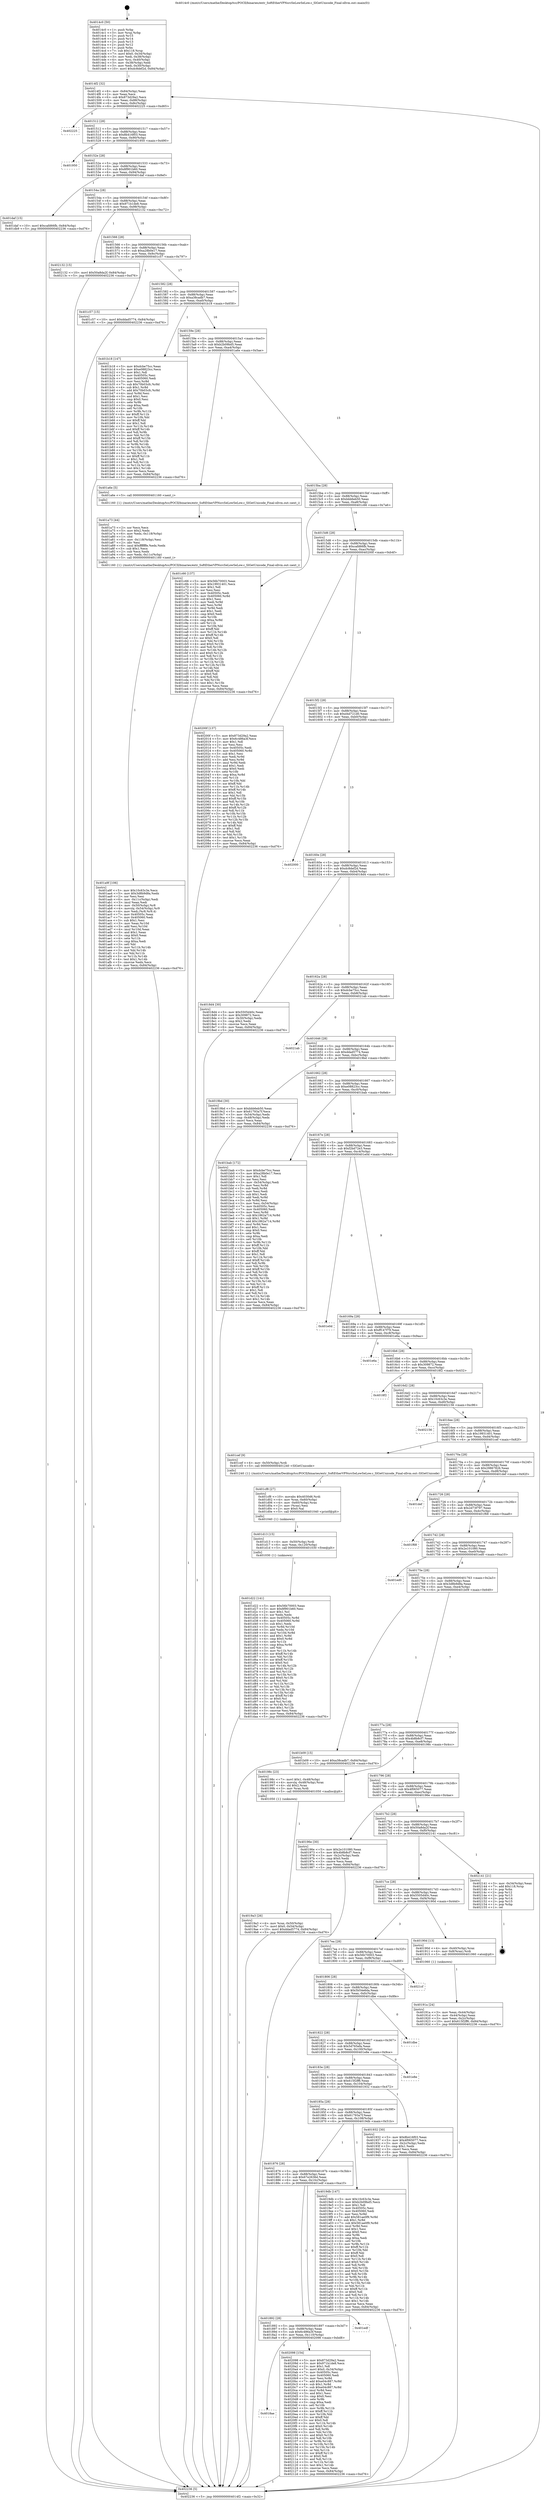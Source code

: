 digraph "0x4014c0" {
  label = "0x4014c0 (/mnt/c/Users/mathe/Desktop/tcc/POCII/binaries/extr_SoftEtherVPNsrcSeLowSeLow.c_SlGetUnicode_Final-ollvm.out::main(0))"
  labelloc = "t"
  node[shape=record]

  Entry [label="",width=0.3,height=0.3,shape=circle,fillcolor=black,style=filled]
  "0x4014f2" [label="{
     0x4014f2 [32]\l
     | [instrs]\l
     &nbsp;&nbsp;0x4014f2 \<+6\>: mov -0x84(%rbp),%eax\l
     &nbsp;&nbsp;0x4014f8 \<+2\>: mov %eax,%ecx\l
     &nbsp;&nbsp;0x4014fa \<+6\>: sub $0x873d29a2,%ecx\l
     &nbsp;&nbsp;0x401500 \<+6\>: mov %eax,-0x88(%rbp)\l
     &nbsp;&nbsp;0x401506 \<+6\>: mov %ecx,-0x8c(%rbp)\l
     &nbsp;&nbsp;0x40150c \<+6\>: je 0000000000402225 \<main+0xd65\>\l
  }"]
  "0x402225" [label="{
     0x402225\l
  }", style=dashed]
  "0x401512" [label="{
     0x401512 [28]\l
     | [instrs]\l
     &nbsp;&nbsp;0x401512 \<+5\>: jmp 0000000000401517 \<main+0x57\>\l
     &nbsp;&nbsp;0x401517 \<+6\>: mov -0x88(%rbp),%eax\l
     &nbsp;&nbsp;0x40151d \<+5\>: sub $0x8b416f03,%eax\l
     &nbsp;&nbsp;0x401522 \<+6\>: mov %eax,-0x90(%rbp)\l
     &nbsp;&nbsp;0x401528 \<+6\>: je 0000000000401950 \<main+0x490\>\l
  }"]
  Exit [label="",width=0.3,height=0.3,shape=circle,fillcolor=black,style=filled,peripheries=2]
  "0x401950" [label="{
     0x401950\l
  }", style=dashed]
  "0x40152e" [label="{
     0x40152e [28]\l
     | [instrs]\l
     &nbsp;&nbsp;0x40152e \<+5\>: jmp 0000000000401533 \<main+0x73\>\l
     &nbsp;&nbsp;0x401533 \<+6\>: mov -0x88(%rbp),%eax\l
     &nbsp;&nbsp;0x401539 \<+5\>: sub $0x8f901b60,%eax\l
     &nbsp;&nbsp;0x40153e \<+6\>: mov %eax,-0x94(%rbp)\l
     &nbsp;&nbsp;0x401544 \<+6\>: je 0000000000401daf \<main+0x8ef\>\l
  }"]
  "0x4018ae" [label="{
     0x4018ae\l
  }", style=dashed]
  "0x401daf" [label="{
     0x401daf [15]\l
     | [instrs]\l
     &nbsp;&nbsp;0x401daf \<+10\>: movl $0xcafd66fb,-0x84(%rbp)\l
     &nbsp;&nbsp;0x401db9 \<+5\>: jmp 0000000000402236 \<main+0xd76\>\l
  }"]
  "0x40154a" [label="{
     0x40154a [28]\l
     | [instrs]\l
     &nbsp;&nbsp;0x40154a \<+5\>: jmp 000000000040154f \<main+0x8f\>\l
     &nbsp;&nbsp;0x40154f \<+6\>: mov -0x88(%rbp),%eax\l
     &nbsp;&nbsp;0x401555 \<+5\>: sub $0x971b1de8,%eax\l
     &nbsp;&nbsp;0x40155a \<+6\>: mov %eax,-0x98(%rbp)\l
     &nbsp;&nbsp;0x401560 \<+6\>: je 0000000000402132 \<main+0xc72\>\l
  }"]
  "0x402098" [label="{
     0x402098 [154]\l
     | [instrs]\l
     &nbsp;&nbsp;0x402098 \<+5\>: mov $0x873d29a2,%eax\l
     &nbsp;&nbsp;0x40209d \<+5\>: mov $0x971b1de8,%ecx\l
     &nbsp;&nbsp;0x4020a2 \<+2\>: mov $0x1,%dl\l
     &nbsp;&nbsp;0x4020a4 \<+7\>: movl $0x0,-0x34(%rbp)\l
     &nbsp;&nbsp;0x4020ab \<+7\>: mov 0x40505c,%esi\l
     &nbsp;&nbsp;0x4020b2 \<+7\>: mov 0x405060,%edi\l
     &nbsp;&nbsp;0x4020b9 \<+3\>: mov %esi,%r8d\l
     &nbsp;&nbsp;0x4020bc \<+7\>: add $0xe04c887,%r8d\l
     &nbsp;&nbsp;0x4020c3 \<+4\>: sub $0x1,%r8d\l
     &nbsp;&nbsp;0x4020c7 \<+7\>: sub $0xe04c887,%r8d\l
     &nbsp;&nbsp;0x4020ce \<+4\>: imul %r8d,%esi\l
     &nbsp;&nbsp;0x4020d2 \<+3\>: and $0x1,%esi\l
     &nbsp;&nbsp;0x4020d5 \<+3\>: cmp $0x0,%esi\l
     &nbsp;&nbsp;0x4020d8 \<+4\>: sete %r9b\l
     &nbsp;&nbsp;0x4020dc \<+3\>: cmp $0xa,%edi\l
     &nbsp;&nbsp;0x4020df \<+4\>: setl %r10b\l
     &nbsp;&nbsp;0x4020e3 \<+3\>: mov %r9b,%r11b\l
     &nbsp;&nbsp;0x4020e6 \<+4\>: xor $0xff,%r11b\l
     &nbsp;&nbsp;0x4020ea \<+3\>: mov %r10b,%bl\l
     &nbsp;&nbsp;0x4020ed \<+3\>: xor $0xff,%bl\l
     &nbsp;&nbsp;0x4020f0 \<+3\>: xor $0x0,%dl\l
     &nbsp;&nbsp;0x4020f3 \<+3\>: mov %r11b,%r14b\l
     &nbsp;&nbsp;0x4020f6 \<+4\>: and $0x0,%r14b\l
     &nbsp;&nbsp;0x4020fa \<+3\>: and %dl,%r9b\l
     &nbsp;&nbsp;0x4020fd \<+3\>: mov %bl,%r15b\l
     &nbsp;&nbsp;0x402100 \<+4\>: and $0x0,%r15b\l
     &nbsp;&nbsp;0x402104 \<+3\>: and %dl,%r10b\l
     &nbsp;&nbsp;0x402107 \<+3\>: or %r9b,%r14b\l
     &nbsp;&nbsp;0x40210a \<+3\>: or %r10b,%r15b\l
     &nbsp;&nbsp;0x40210d \<+3\>: xor %r15b,%r14b\l
     &nbsp;&nbsp;0x402110 \<+3\>: or %bl,%r11b\l
     &nbsp;&nbsp;0x402113 \<+4\>: xor $0xff,%r11b\l
     &nbsp;&nbsp;0x402117 \<+3\>: or $0x0,%dl\l
     &nbsp;&nbsp;0x40211a \<+3\>: and %dl,%r11b\l
     &nbsp;&nbsp;0x40211d \<+3\>: or %r11b,%r14b\l
     &nbsp;&nbsp;0x402120 \<+4\>: test $0x1,%r14b\l
     &nbsp;&nbsp;0x402124 \<+3\>: cmovne %ecx,%eax\l
     &nbsp;&nbsp;0x402127 \<+6\>: mov %eax,-0x84(%rbp)\l
     &nbsp;&nbsp;0x40212d \<+5\>: jmp 0000000000402236 \<main+0xd76\>\l
  }"]
  "0x402132" [label="{
     0x402132 [15]\l
     | [instrs]\l
     &nbsp;&nbsp;0x402132 \<+10\>: movl $0x50a8da2f,-0x84(%rbp)\l
     &nbsp;&nbsp;0x40213c \<+5\>: jmp 0000000000402236 \<main+0xd76\>\l
  }"]
  "0x401566" [label="{
     0x401566 [28]\l
     | [instrs]\l
     &nbsp;&nbsp;0x401566 \<+5\>: jmp 000000000040156b \<main+0xab\>\l
     &nbsp;&nbsp;0x40156b \<+6\>: mov -0x88(%rbp),%eax\l
     &nbsp;&nbsp;0x401571 \<+5\>: sub $0xa28b0e17,%eax\l
     &nbsp;&nbsp;0x401576 \<+6\>: mov %eax,-0x9c(%rbp)\l
     &nbsp;&nbsp;0x40157c \<+6\>: je 0000000000401c57 \<main+0x797\>\l
  }"]
  "0x401892" [label="{
     0x401892 [28]\l
     | [instrs]\l
     &nbsp;&nbsp;0x401892 \<+5\>: jmp 0000000000401897 \<main+0x3d7\>\l
     &nbsp;&nbsp;0x401897 \<+6\>: mov -0x88(%rbp),%eax\l
     &nbsp;&nbsp;0x40189d \<+5\>: sub $0x6c486a3f,%eax\l
     &nbsp;&nbsp;0x4018a2 \<+6\>: mov %eax,-0x110(%rbp)\l
     &nbsp;&nbsp;0x4018a8 \<+6\>: je 0000000000402098 \<main+0xbd8\>\l
  }"]
  "0x401c57" [label="{
     0x401c57 [15]\l
     | [instrs]\l
     &nbsp;&nbsp;0x401c57 \<+10\>: movl $0xddad5774,-0x84(%rbp)\l
     &nbsp;&nbsp;0x401c61 \<+5\>: jmp 0000000000402236 \<main+0xd76\>\l
  }"]
  "0x401582" [label="{
     0x401582 [28]\l
     | [instrs]\l
     &nbsp;&nbsp;0x401582 \<+5\>: jmp 0000000000401587 \<main+0xc7\>\l
     &nbsp;&nbsp;0x401587 \<+6\>: mov -0x88(%rbp),%eax\l
     &nbsp;&nbsp;0x40158d \<+5\>: sub $0xa38cadb7,%eax\l
     &nbsp;&nbsp;0x401592 \<+6\>: mov %eax,-0xa0(%rbp)\l
     &nbsp;&nbsp;0x401598 \<+6\>: je 0000000000401b18 \<main+0x658\>\l
  }"]
  "0x401edf" [label="{
     0x401edf\l
  }", style=dashed]
  "0x401b18" [label="{
     0x401b18 [147]\l
     | [instrs]\l
     &nbsp;&nbsp;0x401b18 \<+5\>: mov $0xdcbe75cc,%eax\l
     &nbsp;&nbsp;0x401b1d \<+5\>: mov $0xe08823cc,%ecx\l
     &nbsp;&nbsp;0x401b22 \<+2\>: mov $0x1,%dl\l
     &nbsp;&nbsp;0x401b24 \<+7\>: mov 0x40505c,%esi\l
     &nbsp;&nbsp;0x401b2b \<+7\>: mov 0x405060,%edi\l
     &nbsp;&nbsp;0x401b32 \<+3\>: mov %esi,%r8d\l
     &nbsp;&nbsp;0x401b35 \<+7\>: sub $0x70b03cfc,%r8d\l
     &nbsp;&nbsp;0x401b3c \<+4\>: sub $0x1,%r8d\l
     &nbsp;&nbsp;0x401b40 \<+7\>: add $0x70b03cfc,%r8d\l
     &nbsp;&nbsp;0x401b47 \<+4\>: imul %r8d,%esi\l
     &nbsp;&nbsp;0x401b4b \<+3\>: and $0x1,%esi\l
     &nbsp;&nbsp;0x401b4e \<+3\>: cmp $0x0,%esi\l
     &nbsp;&nbsp;0x401b51 \<+4\>: sete %r9b\l
     &nbsp;&nbsp;0x401b55 \<+3\>: cmp $0xa,%edi\l
     &nbsp;&nbsp;0x401b58 \<+4\>: setl %r10b\l
     &nbsp;&nbsp;0x401b5c \<+3\>: mov %r9b,%r11b\l
     &nbsp;&nbsp;0x401b5f \<+4\>: xor $0xff,%r11b\l
     &nbsp;&nbsp;0x401b63 \<+3\>: mov %r10b,%bl\l
     &nbsp;&nbsp;0x401b66 \<+3\>: xor $0xff,%bl\l
     &nbsp;&nbsp;0x401b69 \<+3\>: xor $0x1,%dl\l
     &nbsp;&nbsp;0x401b6c \<+3\>: mov %r11b,%r14b\l
     &nbsp;&nbsp;0x401b6f \<+4\>: and $0xff,%r14b\l
     &nbsp;&nbsp;0x401b73 \<+3\>: and %dl,%r9b\l
     &nbsp;&nbsp;0x401b76 \<+3\>: mov %bl,%r15b\l
     &nbsp;&nbsp;0x401b79 \<+4\>: and $0xff,%r15b\l
     &nbsp;&nbsp;0x401b7d \<+3\>: and %dl,%r10b\l
     &nbsp;&nbsp;0x401b80 \<+3\>: or %r9b,%r14b\l
     &nbsp;&nbsp;0x401b83 \<+3\>: or %r10b,%r15b\l
     &nbsp;&nbsp;0x401b86 \<+3\>: xor %r15b,%r14b\l
     &nbsp;&nbsp;0x401b89 \<+3\>: or %bl,%r11b\l
     &nbsp;&nbsp;0x401b8c \<+4\>: xor $0xff,%r11b\l
     &nbsp;&nbsp;0x401b90 \<+3\>: or $0x1,%dl\l
     &nbsp;&nbsp;0x401b93 \<+3\>: and %dl,%r11b\l
     &nbsp;&nbsp;0x401b96 \<+3\>: or %r11b,%r14b\l
     &nbsp;&nbsp;0x401b99 \<+4\>: test $0x1,%r14b\l
     &nbsp;&nbsp;0x401b9d \<+3\>: cmovne %ecx,%eax\l
     &nbsp;&nbsp;0x401ba0 \<+6\>: mov %eax,-0x84(%rbp)\l
     &nbsp;&nbsp;0x401ba6 \<+5\>: jmp 0000000000402236 \<main+0xd76\>\l
  }"]
  "0x40159e" [label="{
     0x40159e [28]\l
     | [instrs]\l
     &nbsp;&nbsp;0x40159e \<+5\>: jmp 00000000004015a3 \<main+0xe3\>\l
     &nbsp;&nbsp;0x4015a3 \<+6\>: mov -0x88(%rbp),%eax\l
     &nbsp;&nbsp;0x4015a9 \<+5\>: sub $0xb2b09bd5,%eax\l
     &nbsp;&nbsp;0x4015ae \<+6\>: mov %eax,-0xa4(%rbp)\l
     &nbsp;&nbsp;0x4015b4 \<+6\>: je 0000000000401a6e \<main+0x5ae\>\l
  }"]
  "0x401d22" [label="{
     0x401d22 [141]\l
     | [instrs]\l
     &nbsp;&nbsp;0x401d22 \<+5\>: mov $0x56b70003,%eax\l
     &nbsp;&nbsp;0x401d27 \<+5\>: mov $0x8f901b60,%esi\l
     &nbsp;&nbsp;0x401d2c \<+2\>: mov $0x1,%cl\l
     &nbsp;&nbsp;0x401d2e \<+2\>: xor %edx,%edx\l
     &nbsp;&nbsp;0x401d30 \<+8\>: mov 0x40505c,%r8d\l
     &nbsp;&nbsp;0x401d38 \<+8\>: mov 0x405060,%r9d\l
     &nbsp;&nbsp;0x401d40 \<+3\>: sub $0x1,%edx\l
     &nbsp;&nbsp;0x401d43 \<+3\>: mov %r8d,%r10d\l
     &nbsp;&nbsp;0x401d46 \<+3\>: add %edx,%r10d\l
     &nbsp;&nbsp;0x401d49 \<+4\>: imul %r10d,%r8d\l
     &nbsp;&nbsp;0x401d4d \<+4\>: and $0x1,%r8d\l
     &nbsp;&nbsp;0x401d51 \<+4\>: cmp $0x0,%r8d\l
     &nbsp;&nbsp;0x401d55 \<+4\>: sete %r11b\l
     &nbsp;&nbsp;0x401d59 \<+4\>: cmp $0xa,%r9d\l
     &nbsp;&nbsp;0x401d5d \<+3\>: setl %bl\l
     &nbsp;&nbsp;0x401d60 \<+3\>: mov %r11b,%r14b\l
     &nbsp;&nbsp;0x401d63 \<+4\>: xor $0xff,%r14b\l
     &nbsp;&nbsp;0x401d67 \<+3\>: mov %bl,%r15b\l
     &nbsp;&nbsp;0x401d6a \<+4\>: xor $0xff,%r15b\l
     &nbsp;&nbsp;0x401d6e \<+3\>: xor $0x0,%cl\l
     &nbsp;&nbsp;0x401d71 \<+3\>: mov %r14b,%r12b\l
     &nbsp;&nbsp;0x401d74 \<+4\>: and $0x0,%r12b\l
     &nbsp;&nbsp;0x401d78 \<+3\>: and %cl,%r11b\l
     &nbsp;&nbsp;0x401d7b \<+3\>: mov %r15b,%r13b\l
     &nbsp;&nbsp;0x401d7e \<+4\>: and $0x0,%r13b\l
     &nbsp;&nbsp;0x401d82 \<+2\>: and %cl,%bl\l
     &nbsp;&nbsp;0x401d84 \<+3\>: or %r11b,%r12b\l
     &nbsp;&nbsp;0x401d87 \<+3\>: or %bl,%r13b\l
     &nbsp;&nbsp;0x401d8a \<+3\>: xor %r13b,%r12b\l
     &nbsp;&nbsp;0x401d8d \<+3\>: or %r15b,%r14b\l
     &nbsp;&nbsp;0x401d90 \<+4\>: xor $0xff,%r14b\l
     &nbsp;&nbsp;0x401d94 \<+3\>: or $0x0,%cl\l
     &nbsp;&nbsp;0x401d97 \<+3\>: and %cl,%r14b\l
     &nbsp;&nbsp;0x401d9a \<+3\>: or %r14b,%r12b\l
     &nbsp;&nbsp;0x401d9d \<+4\>: test $0x1,%r12b\l
     &nbsp;&nbsp;0x401da1 \<+3\>: cmovne %esi,%eax\l
     &nbsp;&nbsp;0x401da4 \<+6\>: mov %eax,-0x84(%rbp)\l
     &nbsp;&nbsp;0x401daa \<+5\>: jmp 0000000000402236 \<main+0xd76\>\l
  }"]
  "0x401a6e" [label="{
     0x401a6e [5]\l
     | [instrs]\l
     &nbsp;&nbsp;0x401a6e \<+5\>: call 0000000000401160 \<next_i\>\l
     | [calls]\l
     &nbsp;&nbsp;0x401160 \{1\} (/mnt/c/Users/mathe/Desktop/tcc/POCII/binaries/extr_SoftEtherVPNsrcSeLowSeLow.c_SlGetUnicode_Final-ollvm.out::next_i)\l
  }"]
  "0x4015ba" [label="{
     0x4015ba [28]\l
     | [instrs]\l
     &nbsp;&nbsp;0x4015ba \<+5\>: jmp 00000000004015bf \<main+0xff\>\l
     &nbsp;&nbsp;0x4015bf \<+6\>: mov -0x88(%rbp),%eax\l
     &nbsp;&nbsp;0x4015c5 \<+5\>: sub $0xbbb6eb50,%eax\l
     &nbsp;&nbsp;0x4015ca \<+6\>: mov %eax,-0xa8(%rbp)\l
     &nbsp;&nbsp;0x4015d0 \<+6\>: je 0000000000401c66 \<main+0x7a6\>\l
  }"]
  "0x401d13" [label="{
     0x401d13 [15]\l
     | [instrs]\l
     &nbsp;&nbsp;0x401d13 \<+4\>: mov -0x50(%rbp),%rdi\l
     &nbsp;&nbsp;0x401d17 \<+6\>: mov %eax,-0x120(%rbp)\l
     &nbsp;&nbsp;0x401d1d \<+5\>: call 0000000000401030 \<free@plt\>\l
     | [calls]\l
     &nbsp;&nbsp;0x401030 \{1\} (unknown)\l
  }"]
  "0x401c66" [label="{
     0x401c66 [137]\l
     | [instrs]\l
     &nbsp;&nbsp;0x401c66 \<+5\>: mov $0x56b70003,%eax\l
     &nbsp;&nbsp;0x401c6b \<+5\>: mov $0x19931401,%ecx\l
     &nbsp;&nbsp;0x401c70 \<+2\>: mov $0x1,%dl\l
     &nbsp;&nbsp;0x401c72 \<+2\>: xor %esi,%esi\l
     &nbsp;&nbsp;0x401c74 \<+7\>: mov 0x40505c,%edi\l
     &nbsp;&nbsp;0x401c7b \<+8\>: mov 0x405060,%r8d\l
     &nbsp;&nbsp;0x401c83 \<+3\>: sub $0x1,%esi\l
     &nbsp;&nbsp;0x401c86 \<+3\>: mov %edi,%r9d\l
     &nbsp;&nbsp;0x401c89 \<+3\>: add %esi,%r9d\l
     &nbsp;&nbsp;0x401c8c \<+4\>: imul %r9d,%edi\l
     &nbsp;&nbsp;0x401c90 \<+3\>: and $0x1,%edi\l
     &nbsp;&nbsp;0x401c93 \<+3\>: cmp $0x0,%edi\l
     &nbsp;&nbsp;0x401c96 \<+4\>: sete %r10b\l
     &nbsp;&nbsp;0x401c9a \<+4\>: cmp $0xa,%r8d\l
     &nbsp;&nbsp;0x401c9e \<+4\>: setl %r11b\l
     &nbsp;&nbsp;0x401ca2 \<+3\>: mov %r10b,%bl\l
     &nbsp;&nbsp;0x401ca5 \<+3\>: xor $0xff,%bl\l
     &nbsp;&nbsp;0x401ca8 \<+3\>: mov %r11b,%r14b\l
     &nbsp;&nbsp;0x401cab \<+4\>: xor $0xff,%r14b\l
     &nbsp;&nbsp;0x401caf \<+3\>: xor $0x0,%dl\l
     &nbsp;&nbsp;0x401cb2 \<+3\>: mov %bl,%r15b\l
     &nbsp;&nbsp;0x401cb5 \<+4\>: and $0x0,%r15b\l
     &nbsp;&nbsp;0x401cb9 \<+3\>: and %dl,%r10b\l
     &nbsp;&nbsp;0x401cbc \<+3\>: mov %r14b,%r12b\l
     &nbsp;&nbsp;0x401cbf \<+4\>: and $0x0,%r12b\l
     &nbsp;&nbsp;0x401cc3 \<+3\>: and %dl,%r11b\l
     &nbsp;&nbsp;0x401cc6 \<+3\>: or %r10b,%r15b\l
     &nbsp;&nbsp;0x401cc9 \<+3\>: or %r11b,%r12b\l
     &nbsp;&nbsp;0x401ccc \<+3\>: xor %r12b,%r15b\l
     &nbsp;&nbsp;0x401ccf \<+3\>: or %r14b,%bl\l
     &nbsp;&nbsp;0x401cd2 \<+3\>: xor $0xff,%bl\l
     &nbsp;&nbsp;0x401cd5 \<+3\>: or $0x0,%dl\l
     &nbsp;&nbsp;0x401cd8 \<+2\>: and %dl,%bl\l
     &nbsp;&nbsp;0x401cda \<+3\>: or %bl,%r15b\l
     &nbsp;&nbsp;0x401cdd \<+4\>: test $0x1,%r15b\l
     &nbsp;&nbsp;0x401ce1 \<+3\>: cmovne %ecx,%eax\l
     &nbsp;&nbsp;0x401ce4 \<+6\>: mov %eax,-0x84(%rbp)\l
     &nbsp;&nbsp;0x401cea \<+5\>: jmp 0000000000402236 \<main+0xd76\>\l
  }"]
  "0x4015d6" [label="{
     0x4015d6 [28]\l
     | [instrs]\l
     &nbsp;&nbsp;0x4015d6 \<+5\>: jmp 00000000004015db \<main+0x11b\>\l
     &nbsp;&nbsp;0x4015db \<+6\>: mov -0x88(%rbp),%eax\l
     &nbsp;&nbsp;0x4015e1 \<+5\>: sub $0xcafd66fb,%eax\l
     &nbsp;&nbsp;0x4015e6 \<+6\>: mov %eax,-0xac(%rbp)\l
     &nbsp;&nbsp;0x4015ec \<+6\>: je 000000000040200f \<main+0xb4f\>\l
  }"]
  "0x401cf8" [label="{
     0x401cf8 [27]\l
     | [instrs]\l
     &nbsp;&nbsp;0x401cf8 \<+10\>: movabs $0x4030d6,%rdi\l
     &nbsp;&nbsp;0x401d02 \<+4\>: mov %rax,-0x60(%rbp)\l
     &nbsp;&nbsp;0x401d06 \<+4\>: mov -0x60(%rbp),%rax\l
     &nbsp;&nbsp;0x401d0a \<+2\>: mov (%rax),%esi\l
     &nbsp;&nbsp;0x401d0c \<+2\>: mov $0x0,%al\l
     &nbsp;&nbsp;0x401d0e \<+5\>: call 0000000000401040 \<printf@plt\>\l
     | [calls]\l
     &nbsp;&nbsp;0x401040 \{1\} (unknown)\l
  }"]
  "0x40200f" [label="{
     0x40200f [137]\l
     | [instrs]\l
     &nbsp;&nbsp;0x40200f \<+5\>: mov $0x873d29a2,%eax\l
     &nbsp;&nbsp;0x402014 \<+5\>: mov $0x6c486a3f,%ecx\l
     &nbsp;&nbsp;0x402019 \<+2\>: mov $0x1,%dl\l
     &nbsp;&nbsp;0x40201b \<+2\>: xor %esi,%esi\l
     &nbsp;&nbsp;0x40201d \<+7\>: mov 0x40505c,%edi\l
     &nbsp;&nbsp;0x402024 \<+8\>: mov 0x405060,%r8d\l
     &nbsp;&nbsp;0x40202c \<+3\>: sub $0x1,%esi\l
     &nbsp;&nbsp;0x40202f \<+3\>: mov %edi,%r9d\l
     &nbsp;&nbsp;0x402032 \<+3\>: add %esi,%r9d\l
     &nbsp;&nbsp;0x402035 \<+4\>: imul %r9d,%edi\l
     &nbsp;&nbsp;0x402039 \<+3\>: and $0x1,%edi\l
     &nbsp;&nbsp;0x40203c \<+3\>: cmp $0x0,%edi\l
     &nbsp;&nbsp;0x40203f \<+4\>: sete %r10b\l
     &nbsp;&nbsp;0x402043 \<+4\>: cmp $0xa,%r8d\l
     &nbsp;&nbsp;0x402047 \<+4\>: setl %r11b\l
     &nbsp;&nbsp;0x40204b \<+3\>: mov %r10b,%bl\l
     &nbsp;&nbsp;0x40204e \<+3\>: xor $0xff,%bl\l
     &nbsp;&nbsp;0x402051 \<+3\>: mov %r11b,%r14b\l
     &nbsp;&nbsp;0x402054 \<+4\>: xor $0xff,%r14b\l
     &nbsp;&nbsp;0x402058 \<+3\>: xor $0x1,%dl\l
     &nbsp;&nbsp;0x40205b \<+3\>: mov %bl,%r15b\l
     &nbsp;&nbsp;0x40205e \<+4\>: and $0xff,%r15b\l
     &nbsp;&nbsp;0x402062 \<+3\>: and %dl,%r10b\l
     &nbsp;&nbsp;0x402065 \<+3\>: mov %r14b,%r12b\l
     &nbsp;&nbsp;0x402068 \<+4\>: and $0xff,%r12b\l
     &nbsp;&nbsp;0x40206c \<+3\>: and %dl,%r11b\l
     &nbsp;&nbsp;0x40206f \<+3\>: or %r10b,%r15b\l
     &nbsp;&nbsp;0x402072 \<+3\>: or %r11b,%r12b\l
     &nbsp;&nbsp;0x402075 \<+3\>: xor %r12b,%r15b\l
     &nbsp;&nbsp;0x402078 \<+3\>: or %r14b,%bl\l
     &nbsp;&nbsp;0x40207b \<+3\>: xor $0xff,%bl\l
     &nbsp;&nbsp;0x40207e \<+3\>: or $0x1,%dl\l
     &nbsp;&nbsp;0x402081 \<+2\>: and %dl,%bl\l
     &nbsp;&nbsp;0x402083 \<+3\>: or %bl,%r15b\l
     &nbsp;&nbsp;0x402086 \<+4\>: test $0x1,%r15b\l
     &nbsp;&nbsp;0x40208a \<+3\>: cmovne %ecx,%eax\l
     &nbsp;&nbsp;0x40208d \<+6\>: mov %eax,-0x84(%rbp)\l
     &nbsp;&nbsp;0x402093 \<+5\>: jmp 0000000000402236 \<main+0xd76\>\l
  }"]
  "0x4015f2" [label="{
     0x4015f2 [28]\l
     | [instrs]\l
     &nbsp;&nbsp;0x4015f2 \<+5\>: jmp 00000000004015f7 \<main+0x137\>\l
     &nbsp;&nbsp;0x4015f7 \<+6\>: mov -0x88(%rbp),%eax\l
     &nbsp;&nbsp;0x4015fd \<+5\>: sub $0xd4d721d0,%eax\l
     &nbsp;&nbsp;0x401602 \<+6\>: mov %eax,-0xb0(%rbp)\l
     &nbsp;&nbsp;0x401608 \<+6\>: je 0000000000402000 \<main+0xb40\>\l
  }"]
  "0x401a9f" [label="{
     0x401a9f [106]\l
     | [instrs]\l
     &nbsp;&nbsp;0x401a9f \<+5\>: mov $0x10c63c3e,%ecx\l
     &nbsp;&nbsp;0x401aa4 \<+5\>: mov $0x3d8b9d8a,%edx\l
     &nbsp;&nbsp;0x401aa9 \<+2\>: xor %esi,%esi\l
     &nbsp;&nbsp;0x401aab \<+6\>: mov -0x11c(%rbp),%edi\l
     &nbsp;&nbsp;0x401ab1 \<+3\>: imul %eax,%edi\l
     &nbsp;&nbsp;0x401ab4 \<+4\>: mov -0x50(%rbp),%r8\l
     &nbsp;&nbsp;0x401ab8 \<+4\>: movslq -0x54(%rbp),%r9\l
     &nbsp;&nbsp;0x401abc \<+4\>: mov %edi,(%r8,%r9,4)\l
     &nbsp;&nbsp;0x401ac0 \<+7\>: mov 0x40505c,%eax\l
     &nbsp;&nbsp;0x401ac7 \<+7\>: mov 0x405060,%edi\l
     &nbsp;&nbsp;0x401ace \<+3\>: sub $0x1,%esi\l
     &nbsp;&nbsp;0x401ad1 \<+3\>: mov %eax,%r10d\l
     &nbsp;&nbsp;0x401ad4 \<+3\>: add %esi,%r10d\l
     &nbsp;&nbsp;0x401ad7 \<+4\>: imul %r10d,%eax\l
     &nbsp;&nbsp;0x401adb \<+3\>: and $0x1,%eax\l
     &nbsp;&nbsp;0x401ade \<+3\>: cmp $0x0,%eax\l
     &nbsp;&nbsp;0x401ae1 \<+4\>: sete %r11b\l
     &nbsp;&nbsp;0x401ae5 \<+3\>: cmp $0xa,%edi\l
     &nbsp;&nbsp;0x401ae8 \<+3\>: setl %bl\l
     &nbsp;&nbsp;0x401aeb \<+3\>: mov %r11b,%r14b\l
     &nbsp;&nbsp;0x401aee \<+3\>: and %bl,%r14b\l
     &nbsp;&nbsp;0x401af1 \<+3\>: xor %bl,%r11b\l
     &nbsp;&nbsp;0x401af4 \<+3\>: or %r11b,%r14b\l
     &nbsp;&nbsp;0x401af7 \<+4\>: test $0x1,%r14b\l
     &nbsp;&nbsp;0x401afb \<+3\>: cmovne %edx,%ecx\l
     &nbsp;&nbsp;0x401afe \<+6\>: mov %ecx,-0x84(%rbp)\l
     &nbsp;&nbsp;0x401b04 \<+5\>: jmp 0000000000402236 \<main+0xd76\>\l
  }"]
  "0x402000" [label="{
     0x402000\l
  }", style=dashed]
  "0x40160e" [label="{
     0x40160e [28]\l
     | [instrs]\l
     &nbsp;&nbsp;0x40160e \<+5\>: jmp 0000000000401613 \<main+0x153\>\l
     &nbsp;&nbsp;0x401613 \<+6\>: mov -0x88(%rbp),%eax\l
     &nbsp;&nbsp;0x401619 \<+5\>: sub $0xdc8def2d,%eax\l
     &nbsp;&nbsp;0x40161e \<+6\>: mov %eax,-0xb4(%rbp)\l
     &nbsp;&nbsp;0x401624 \<+6\>: je 00000000004018d4 \<main+0x414\>\l
  }"]
  "0x401a73" [label="{
     0x401a73 [44]\l
     | [instrs]\l
     &nbsp;&nbsp;0x401a73 \<+2\>: xor %ecx,%ecx\l
     &nbsp;&nbsp;0x401a75 \<+5\>: mov $0x2,%edx\l
     &nbsp;&nbsp;0x401a7a \<+6\>: mov %edx,-0x118(%rbp)\l
     &nbsp;&nbsp;0x401a80 \<+1\>: cltd\l
     &nbsp;&nbsp;0x401a81 \<+6\>: mov -0x118(%rbp),%esi\l
     &nbsp;&nbsp;0x401a87 \<+2\>: idiv %esi\l
     &nbsp;&nbsp;0x401a89 \<+6\>: imul $0xfffffffe,%edx,%edx\l
     &nbsp;&nbsp;0x401a8f \<+3\>: sub $0x1,%ecx\l
     &nbsp;&nbsp;0x401a92 \<+2\>: sub %ecx,%edx\l
     &nbsp;&nbsp;0x401a94 \<+6\>: mov %edx,-0x11c(%rbp)\l
     &nbsp;&nbsp;0x401a9a \<+5\>: call 0000000000401160 \<next_i\>\l
     | [calls]\l
     &nbsp;&nbsp;0x401160 \{1\} (/mnt/c/Users/mathe/Desktop/tcc/POCII/binaries/extr_SoftEtherVPNsrcSeLowSeLow.c_SlGetUnicode_Final-ollvm.out::next_i)\l
  }"]
  "0x4018d4" [label="{
     0x4018d4 [30]\l
     | [instrs]\l
     &nbsp;&nbsp;0x4018d4 \<+5\>: mov $0x5505d40c,%eax\l
     &nbsp;&nbsp;0x4018d9 \<+5\>: mov $0x309872,%ecx\l
     &nbsp;&nbsp;0x4018de \<+3\>: mov -0x30(%rbp),%edx\l
     &nbsp;&nbsp;0x4018e1 \<+3\>: cmp $0x2,%edx\l
     &nbsp;&nbsp;0x4018e4 \<+3\>: cmovne %ecx,%eax\l
     &nbsp;&nbsp;0x4018e7 \<+6\>: mov %eax,-0x84(%rbp)\l
     &nbsp;&nbsp;0x4018ed \<+5\>: jmp 0000000000402236 \<main+0xd76\>\l
  }"]
  "0x40162a" [label="{
     0x40162a [28]\l
     | [instrs]\l
     &nbsp;&nbsp;0x40162a \<+5\>: jmp 000000000040162f \<main+0x16f\>\l
     &nbsp;&nbsp;0x40162f \<+6\>: mov -0x88(%rbp),%eax\l
     &nbsp;&nbsp;0x401635 \<+5\>: sub $0xdcbe75cc,%eax\l
     &nbsp;&nbsp;0x40163a \<+6\>: mov %eax,-0xb8(%rbp)\l
     &nbsp;&nbsp;0x401640 \<+6\>: je 00000000004021ab \<main+0xceb\>\l
  }"]
  "0x402236" [label="{
     0x402236 [5]\l
     | [instrs]\l
     &nbsp;&nbsp;0x402236 \<+5\>: jmp 00000000004014f2 \<main+0x32\>\l
  }"]
  "0x4014c0" [label="{
     0x4014c0 [50]\l
     | [instrs]\l
     &nbsp;&nbsp;0x4014c0 \<+1\>: push %rbp\l
     &nbsp;&nbsp;0x4014c1 \<+3\>: mov %rsp,%rbp\l
     &nbsp;&nbsp;0x4014c4 \<+2\>: push %r15\l
     &nbsp;&nbsp;0x4014c6 \<+2\>: push %r14\l
     &nbsp;&nbsp;0x4014c8 \<+2\>: push %r13\l
     &nbsp;&nbsp;0x4014ca \<+2\>: push %r12\l
     &nbsp;&nbsp;0x4014cc \<+1\>: push %rbx\l
     &nbsp;&nbsp;0x4014cd \<+7\>: sub $0x118,%rsp\l
     &nbsp;&nbsp;0x4014d4 \<+7\>: movl $0x0,-0x34(%rbp)\l
     &nbsp;&nbsp;0x4014db \<+3\>: mov %edi,-0x38(%rbp)\l
     &nbsp;&nbsp;0x4014de \<+4\>: mov %rsi,-0x40(%rbp)\l
     &nbsp;&nbsp;0x4014e2 \<+3\>: mov -0x38(%rbp),%edi\l
     &nbsp;&nbsp;0x4014e5 \<+3\>: mov %edi,-0x30(%rbp)\l
     &nbsp;&nbsp;0x4014e8 \<+10\>: movl $0xdc8def2d,-0x84(%rbp)\l
  }"]
  "0x401876" [label="{
     0x401876 [28]\l
     | [instrs]\l
     &nbsp;&nbsp;0x401876 \<+5\>: jmp 000000000040187b \<main+0x3bb\>\l
     &nbsp;&nbsp;0x40187b \<+6\>: mov -0x88(%rbp),%eax\l
     &nbsp;&nbsp;0x401881 \<+5\>: sub $0x67e2636d,%eax\l
     &nbsp;&nbsp;0x401886 \<+6\>: mov %eax,-0x10c(%rbp)\l
     &nbsp;&nbsp;0x40188c \<+6\>: je 0000000000401edf \<main+0xa1f\>\l
  }"]
  "0x4021ab" [label="{
     0x4021ab\l
  }", style=dashed]
  "0x401646" [label="{
     0x401646 [28]\l
     | [instrs]\l
     &nbsp;&nbsp;0x401646 \<+5\>: jmp 000000000040164b \<main+0x18b\>\l
     &nbsp;&nbsp;0x40164b \<+6\>: mov -0x88(%rbp),%eax\l
     &nbsp;&nbsp;0x401651 \<+5\>: sub $0xddad5774,%eax\l
     &nbsp;&nbsp;0x401656 \<+6\>: mov %eax,-0xbc(%rbp)\l
     &nbsp;&nbsp;0x40165c \<+6\>: je 00000000004019bd \<main+0x4fd\>\l
  }"]
  "0x4019db" [label="{
     0x4019db [147]\l
     | [instrs]\l
     &nbsp;&nbsp;0x4019db \<+5\>: mov $0x10c63c3e,%eax\l
     &nbsp;&nbsp;0x4019e0 \<+5\>: mov $0xb2b09bd5,%ecx\l
     &nbsp;&nbsp;0x4019e5 \<+2\>: mov $0x1,%dl\l
     &nbsp;&nbsp;0x4019e7 \<+7\>: mov 0x40505c,%esi\l
     &nbsp;&nbsp;0x4019ee \<+7\>: mov 0x405060,%edi\l
     &nbsp;&nbsp;0x4019f5 \<+3\>: mov %esi,%r8d\l
     &nbsp;&nbsp;0x4019f8 \<+7\>: add $0x581ae0f9,%r8d\l
     &nbsp;&nbsp;0x4019ff \<+4\>: sub $0x1,%r8d\l
     &nbsp;&nbsp;0x401a03 \<+7\>: sub $0x581ae0f9,%r8d\l
     &nbsp;&nbsp;0x401a0a \<+4\>: imul %r8d,%esi\l
     &nbsp;&nbsp;0x401a0e \<+3\>: and $0x1,%esi\l
     &nbsp;&nbsp;0x401a11 \<+3\>: cmp $0x0,%esi\l
     &nbsp;&nbsp;0x401a14 \<+4\>: sete %r9b\l
     &nbsp;&nbsp;0x401a18 \<+3\>: cmp $0xa,%edi\l
     &nbsp;&nbsp;0x401a1b \<+4\>: setl %r10b\l
     &nbsp;&nbsp;0x401a1f \<+3\>: mov %r9b,%r11b\l
     &nbsp;&nbsp;0x401a22 \<+4\>: xor $0xff,%r11b\l
     &nbsp;&nbsp;0x401a26 \<+3\>: mov %r10b,%bl\l
     &nbsp;&nbsp;0x401a29 \<+3\>: xor $0xff,%bl\l
     &nbsp;&nbsp;0x401a2c \<+3\>: xor $0x0,%dl\l
     &nbsp;&nbsp;0x401a2f \<+3\>: mov %r11b,%r14b\l
     &nbsp;&nbsp;0x401a32 \<+4\>: and $0x0,%r14b\l
     &nbsp;&nbsp;0x401a36 \<+3\>: and %dl,%r9b\l
     &nbsp;&nbsp;0x401a39 \<+3\>: mov %bl,%r15b\l
     &nbsp;&nbsp;0x401a3c \<+4\>: and $0x0,%r15b\l
     &nbsp;&nbsp;0x401a40 \<+3\>: and %dl,%r10b\l
     &nbsp;&nbsp;0x401a43 \<+3\>: or %r9b,%r14b\l
     &nbsp;&nbsp;0x401a46 \<+3\>: or %r10b,%r15b\l
     &nbsp;&nbsp;0x401a49 \<+3\>: xor %r15b,%r14b\l
     &nbsp;&nbsp;0x401a4c \<+3\>: or %bl,%r11b\l
     &nbsp;&nbsp;0x401a4f \<+4\>: xor $0xff,%r11b\l
     &nbsp;&nbsp;0x401a53 \<+3\>: or $0x0,%dl\l
     &nbsp;&nbsp;0x401a56 \<+3\>: and %dl,%r11b\l
     &nbsp;&nbsp;0x401a59 \<+3\>: or %r11b,%r14b\l
     &nbsp;&nbsp;0x401a5c \<+4\>: test $0x1,%r14b\l
     &nbsp;&nbsp;0x401a60 \<+3\>: cmovne %ecx,%eax\l
     &nbsp;&nbsp;0x401a63 \<+6\>: mov %eax,-0x84(%rbp)\l
     &nbsp;&nbsp;0x401a69 \<+5\>: jmp 0000000000402236 \<main+0xd76\>\l
  }"]
  "0x4019bd" [label="{
     0x4019bd [30]\l
     | [instrs]\l
     &nbsp;&nbsp;0x4019bd \<+5\>: mov $0xbbb6eb50,%eax\l
     &nbsp;&nbsp;0x4019c2 \<+5\>: mov $0x61793a7f,%ecx\l
     &nbsp;&nbsp;0x4019c7 \<+3\>: mov -0x54(%rbp),%edx\l
     &nbsp;&nbsp;0x4019ca \<+3\>: cmp -0x48(%rbp),%edx\l
     &nbsp;&nbsp;0x4019cd \<+3\>: cmovl %ecx,%eax\l
     &nbsp;&nbsp;0x4019d0 \<+6\>: mov %eax,-0x84(%rbp)\l
     &nbsp;&nbsp;0x4019d6 \<+5\>: jmp 0000000000402236 \<main+0xd76\>\l
  }"]
  "0x401662" [label="{
     0x401662 [28]\l
     | [instrs]\l
     &nbsp;&nbsp;0x401662 \<+5\>: jmp 0000000000401667 \<main+0x1a7\>\l
     &nbsp;&nbsp;0x401667 \<+6\>: mov -0x88(%rbp),%eax\l
     &nbsp;&nbsp;0x40166d \<+5\>: sub $0xe08823cc,%eax\l
     &nbsp;&nbsp;0x401672 \<+6\>: mov %eax,-0xc0(%rbp)\l
     &nbsp;&nbsp;0x401678 \<+6\>: je 0000000000401bab \<main+0x6eb\>\l
  }"]
  "0x4019a3" [label="{
     0x4019a3 [26]\l
     | [instrs]\l
     &nbsp;&nbsp;0x4019a3 \<+4\>: mov %rax,-0x50(%rbp)\l
     &nbsp;&nbsp;0x4019a7 \<+7\>: movl $0x0,-0x54(%rbp)\l
     &nbsp;&nbsp;0x4019ae \<+10\>: movl $0xddad5774,-0x84(%rbp)\l
     &nbsp;&nbsp;0x4019b8 \<+5\>: jmp 0000000000402236 \<main+0xd76\>\l
  }"]
  "0x401bab" [label="{
     0x401bab [172]\l
     | [instrs]\l
     &nbsp;&nbsp;0x401bab \<+5\>: mov $0xdcbe75cc,%eax\l
     &nbsp;&nbsp;0x401bb0 \<+5\>: mov $0xa28b0e17,%ecx\l
     &nbsp;&nbsp;0x401bb5 \<+2\>: mov $0x1,%dl\l
     &nbsp;&nbsp;0x401bb7 \<+2\>: xor %esi,%esi\l
     &nbsp;&nbsp;0x401bb9 \<+3\>: mov -0x54(%rbp),%edi\l
     &nbsp;&nbsp;0x401bbc \<+3\>: mov %esi,%r8d\l
     &nbsp;&nbsp;0x401bbf \<+3\>: sub %edi,%r8d\l
     &nbsp;&nbsp;0x401bc2 \<+2\>: mov %esi,%edi\l
     &nbsp;&nbsp;0x401bc4 \<+3\>: sub $0x1,%edi\l
     &nbsp;&nbsp;0x401bc7 \<+3\>: add %edi,%r8d\l
     &nbsp;&nbsp;0x401bca \<+3\>: sub %r8d,%esi\l
     &nbsp;&nbsp;0x401bcd \<+3\>: mov %esi,-0x54(%rbp)\l
     &nbsp;&nbsp;0x401bd0 \<+7\>: mov 0x40505c,%esi\l
     &nbsp;&nbsp;0x401bd7 \<+7\>: mov 0x405060,%edi\l
     &nbsp;&nbsp;0x401bde \<+3\>: mov %esi,%r8d\l
     &nbsp;&nbsp;0x401be1 \<+7\>: sub $0x1862a714,%r8d\l
     &nbsp;&nbsp;0x401be8 \<+4\>: sub $0x1,%r8d\l
     &nbsp;&nbsp;0x401bec \<+7\>: add $0x1862a714,%r8d\l
     &nbsp;&nbsp;0x401bf3 \<+4\>: imul %r8d,%esi\l
     &nbsp;&nbsp;0x401bf7 \<+3\>: and $0x1,%esi\l
     &nbsp;&nbsp;0x401bfa \<+3\>: cmp $0x0,%esi\l
     &nbsp;&nbsp;0x401bfd \<+4\>: sete %r9b\l
     &nbsp;&nbsp;0x401c01 \<+3\>: cmp $0xa,%edi\l
     &nbsp;&nbsp;0x401c04 \<+4\>: setl %r10b\l
     &nbsp;&nbsp;0x401c08 \<+3\>: mov %r9b,%r11b\l
     &nbsp;&nbsp;0x401c0b \<+4\>: xor $0xff,%r11b\l
     &nbsp;&nbsp;0x401c0f \<+3\>: mov %r10b,%bl\l
     &nbsp;&nbsp;0x401c12 \<+3\>: xor $0xff,%bl\l
     &nbsp;&nbsp;0x401c15 \<+3\>: xor $0x1,%dl\l
     &nbsp;&nbsp;0x401c18 \<+3\>: mov %r11b,%r14b\l
     &nbsp;&nbsp;0x401c1b \<+4\>: and $0xff,%r14b\l
     &nbsp;&nbsp;0x401c1f \<+3\>: and %dl,%r9b\l
     &nbsp;&nbsp;0x401c22 \<+3\>: mov %bl,%r15b\l
     &nbsp;&nbsp;0x401c25 \<+4\>: and $0xff,%r15b\l
     &nbsp;&nbsp;0x401c29 \<+3\>: and %dl,%r10b\l
     &nbsp;&nbsp;0x401c2c \<+3\>: or %r9b,%r14b\l
     &nbsp;&nbsp;0x401c2f \<+3\>: or %r10b,%r15b\l
     &nbsp;&nbsp;0x401c32 \<+3\>: xor %r15b,%r14b\l
     &nbsp;&nbsp;0x401c35 \<+3\>: or %bl,%r11b\l
     &nbsp;&nbsp;0x401c38 \<+4\>: xor $0xff,%r11b\l
     &nbsp;&nbsp;0x401c3c \<+3\>: or $0x1,%dl\l
     &nbsp;&nbsp;0x401c3f \<+3\>: and %dl,%r11b\l
     &nbsp;&nbsp;0x401c42 \<+3\>: or %r11b,%r14b\l
     &nbsp;&nbsp;0x401c45 \<+4\>: test $0x1,%r14b\l
     &nbsp;&nbsp;0x401c49 \<+3\>: cmovne %ecx,%eax\l
     &nbsp;&nbsp;0x401c4c \<+6\>: mov %eax,-0x84(%rbp)\l
     &nbsp;&nbsp;0x401c52 \<+5\>: jmp 0000000000402236 \<main+0xd76\>\l
  }"]
  "0x40167e" [label="{
     0x40167e [28]\l
     | [instrs]\l
     &nbsp;&nbsp;0x40167e \<+5\>: jmp 0000000000401683 \<main+0x1c3\>\l
     &nbsp;&nbsp;0x401683 \<+6\>: mov -0x88(%rbp),%eax\l
     &nbsp;&nbsp;0x401689 \<+5\>: sub $0xf2bd72e3,%eax\l
     &nbsp;&nbsp;0x40168e \<+6\>: mov %eax,-0xc4(%rbp)\l
     &nbsp;&nbsp;0x401694 \<+6\>: je 0000000000401e0d \<main+0x94d\>\l
  }"]
  "0x40185a" [label="{
     0x40185a [28]\l
     | [instrs]\l
     &nbsp;&nbsp;0x40185a \<+5\>: jmp 000000000040185f \<main+0x39f\>\l
     &nbsp;&nbsp;0x40185f \<+6\>: mov -0x88(%rbp),%eax\l
     &nbsp;&nbsp;0x401865 \<+5\>: sub $0x61793a7f,%eax\l
     &nbsp;&nbsp;0x40186a \<+6\>: mov %eax,-0x108(%rbp)\l
     &nbsp;&nbsp;0x401870 \<+6\>: je 00000000004019db \<main+0x51b\>\l
  }"]
  "0x401e0d" [label="{
     0x401e0d\l
  }", style=dashed]
  "0x40169a" [label="{
     0x40169a [28]\l
     | [instrs]\l
     &nbsp;&nbsp;0x40169a \<+5\>: jmp 000000000040169f \<main+0x1df\>\l
     &nbsp;&nbsp;0x40169f \<+6\>: mov -0x88(%rbp),%eax\l
     &nbsp;&nbsp;0x4016a5 \<+5\>: sub $0xff147f79,%eax\l
     &nbsp;&nbsp;0x4016aa \<+6\>: mov %eax,-0xc8(%rbp)\l
     &nbsp;&nbsp;0x4016b0 \<+6\>: je 0000000000401e6a \<main+0x9aa\>\l
  }"]
  "0x401932" [label="{
     0x401932 [30]\l
     | [instrs]\l
     &nbsp;&nbsp;0x401932 \<+5\>: mov $0x8b416f03,%eax\l
     &nbsp;&nbsp;0x401937 \<+5\>: mov $0x4f065077,%ecx\l
     &nbsp;&nbsp;0x40193c \<+3\>: mov -0x2c(%rbp),%edx\l
     &nbsp;&nbsp;0x40193f \<+3\>: cmp $0x1,%edx\l
     &nbsp;&nbsp;0x401942 \<+3\>: cmovl %ecx,%eax\l
     &nbsp;&nbsp;0x401945 \<+6\>: mov %eax,-0x84(%rbp)\l
     &nbsp;&nbsp;0x40194b \<+5\>: jmp 0000000000402236 \<main+0xd76\>\l
  }"]
  "0x401e6a" [label="{
     0x401e6a\l
  }", style=dashed]
  "0x4016b6" [label="{
     0x4016b6 [28]\l
     | [instrs]\l
     &nbsp;&nbsp;0x4016b6 \<+5\>: jmp 00000000004016bb \<main+0x1fb\>\l
     &nbsp;&nbsp;0x4016bb \<+6\>: mov -0x88(%rbp),%eax\l
     &nbsp;&nbsp;0x4016c1 \<+5\>: sub $0x309872,%eax\l
     &nbsp;&nbsp;0x4016c6 \<+6\>: mov %eax,-0xcc(%rbp)\l
     &nbsp;&nbsp;0x4016cc \<+6\>: je 00000000004018f2 \<main+0x432\>\l
  }"]
  "0x40183e" [label="{
     0x40183e [28]\l
     | [instrs]\l
     &nbsp;&nbsp;0x40183e \<+5\>: jmp 0000000000401843 \<main+0x383\>\l
     &nbsp;&nbsp;0x401843 \<+6\>: mov -0x88(%rbp),%eax\l
     &nbsp;&nbsp;0x401849 \<+5\>: sub $0x615f2ff6,%eax\l
     &nbsp;&nbsp;0x40184e \<+6\>: mov %eax,-0x104(%rbp)\l
     &nbsp;&nbsp;0x401854 \<+6\>: je 0000000000401932 \<main+0x472\>\l
  }"]
  "0x4018f2" [label="{
     0x4018f2\l
  }", style=dashed]
  "0x4016d2" [label="{
     0x4016d2 [28]\l
     | [instrs]\l
     &nbsp;&nbsp;0x4016d2 \<+5\>: jmp 00000000004016d7 \<main+0x217\>\l
     &nbsp;&nbsp;0x4016d7 \<+6\>: mov -0x88(%rbp),%eax\l
     &nbsp;&nbsp;0x4016dd \<+5\>: sub $0x10c63c3e,%eax\l
     &nbsp;&nbsp;0x4016e2 \<+6\>: mov %eax,-0xd0(%rbp)\l
     &nbsp;&nbsp;0x4016e8 \<+6\>: je 0000000000402156 \<main+0xc96\>\l
  }"]
  "0x401e8e" [label="{
     0x401e8e\l
  }", style=dashed]
  "0x402156" [label="{
     0x402156\l
  }", style=dashed]
  "0x4016ee" [label="{
     0x4016ee [28]\l
     | [instrs]\l
     &nbsp;&nbsp;0x4016ee \<+5\>: jmp 00000000004016f3 \<main+0x233\>\l
     &nbsp;&nbsp;0x4016f3 \<+6\>: mov -0x88(%rbp),%eax\l
     &nbsp;&nbsp;0x4016f9 \<+5\>: sub $0x19931401,%eax\l
     &nbsp;&nbsp;0x4016fe \<+6\>: mov %eax,-0xd4(%rbp)\l
     &nbsp;&nbsp;0x401704 \<+6\>: je 0000000000401cef \<main+0x82f\>\l
  }"]
  "0x401822" [label="{
     0x401822 [28]\l
     | [instrs]\l
     &nbsp;&nbsp;0x401822 \<+5\>: jmp 0000000000401827 \<main+0x367\>\l
     &nbsp;&nbsp;0x401827 \<+6\>: mov -0x88(%rbp),%eax\l
     &nbsp;&nbsp;0x40182d \<+5\>: sub $0x5d765efa,%eax\l
     &nbsp;&nbsp;0x401832 \<+6\>: mov %eax,-0x100(%rbp)\l
     &nbsp;&nbsp;0x401838 \<+6\>: je 0000000000401e8e \<main+0x9ce\>\l
  }"]
  "0x401cef" [label="{
     0x401cef [9]\l
     | [instrs]\l
     &nbsp;&nbsp;0x401cef \<+4\>: mov -0x50(%rbp),%rdi\l
     &nbsp;&nbsp;0x401cf3 \<+5\>: call 0000000000401240 \<SlGetUnicode\>\l
     | [calls]\l
     &nbsp;&nbsp;0x401240 \{1\} (/mnt/c/Users/mathe/Desktop/tcc/POCII/binaries/extr_SoftEtherVPNsrcSeLowSeLow.c_SlGetUnicode_Final-ollvm.out::SlGetUnicode)\l
  }"]
  "0x40170a" [label="{
     0x40170a [28]\l
     | [instrs]\l
     &nbsp;&nbsp;0x40170a \<+5\>: jmp 000000000040170f \<main+0x24f\>\l
     &nbsp;&nbsp;0x40170f \<+6\>: mov -0x88(%rbp),%eax\l
     &nbsp;&nbsp;0x401715 \<+5\>: sub $0x29867826,%eax\l
     &nbsp;&nbsp;0x40171a \<+6\>: mov %eax,-0xd8(%rbp)\l
     &nbsp;&nbsp;0x401720 \<+6\>: je 0000000000401def \<main+0x92f\>\l
  }"]
  "0x401dbe" [label="{
     0x401dbe\l
  }", style=dashed]
  "0x401def" [label="{
     0x401def\l
  }", style=dashed]
  "0x401726" [label="{
     0x401726 [28]\l
     | [instrs]\l
     &nbsp;&nbsp;0x401726 \<+5\>: jmp 000000000040172b \<main+0x26b\>\l
     &nbsp;&nbsp;0x40172b \<+6\>: mov -0x88(%rbp),%eax\l
     &nbsp;&nbsp;0x401731 \<+5\>: sub $0x2d73f797,%eax\l
     &nbsp;&nbsp;0x401736 \<+6\>: mov %eax,-0xdc(%rbp)\l
     &nbsp;&nbsp;0x40173c \<+6\>: je 0000000000401f68 \<main+0xaa8\>\l
  }"]
  "0x401806" [label="{
     0x401806 [28]\l
     | [instrs]\l
     &nbsp;&nbsp;0x401806 \<+5\>: jmp 000000000040180b \<main+0x34b\>\l
     &nbsp;&nbsp;0x40180b \<+6\>: mov -0x88(%rbp),%eax\l
     &nbsp;&nbsp;0x401811 \<+5\>: sub $0x5b54e6da,%eax\l
     &nbsp;&nbsp;0x401816 \<+6\>: mov %eax,-0xfc(%rbp)\l
     &nbsp;&nbsp;0x40181c \<+6\>: je 0000000000401dbe \<main+0x8fe\>\l
  }"]
  "0x401f68" [label="{
     0x401f68\l
  }", style=dashed]
  "0x401742" [label="{
     0x401742 [28]\l
     | [instrs]\l
     &nbsp;&nbsp;0x401742 \<+5\>: jmp 0000000000401747 \<main+0x287\>\l
     &nbsp;&nbsp;0x401747 \<+6\>: mov -0x88(%rbp),%eax\l
     &nbsp;&nbsp;0x40174d \<+5\>: sub $0x2e101080,%eax\l
     &nbsp;&nbsp;0x401752 \<+6\>: mov %eax,-0xe0(%rbp)\l
     &nbsp;&nbsp;0x401758 \<+6\>: je 0000000000401ed0 \<main+0xa10\>\l
  }"]
  "0x4021cf" [label="{
     0x4021cf\l
  }", style=dashed]
  "0x401ed0" [label="{
     0x401ed0\l
  }", style=dashed]
  "0x40175e" [label="{
     0x40175e [28]\l
     | [instrs]\l
     &nbsp;&nbsp;0x40175e \<+5\>: jmp 0000000000401763 \<main+0x2a3\>\l
     &nbsp;&nbsp;0x401763 \<+6\>: mov -0x88(%rbp),%eax\l
     &nbsp;&nbsp;0x401769 \<+5\>: sub $0x3d8b9d8a,%eax\l
     &nbsp;&nbsp;0x40176e \<+6\>: mov %eax,-0xe4(%rbp)\l
     &nbsp;&nbsp;0x401774 \<+6\>: je 0000000000401b09 \<main+0x649\>\l
  }"]
  "0x40191a" [label="{
     0x40191a [24]\l
     | [instrs]\l
     &nbsp;&nbsp;0x40191a \<+3\>: mov %eax,-0x44(%rbp)\l
     &nbsp;&nbsp;0x40191d \<+3\>: mov -0x44(%rbp),%eax\l
     &nbsp;&nbsp;0x401920 \<+3\>: mov %eax,-0x2c(%rbp)\l
     &nbsp;&nbsp;0x401923 \<+10\>: movl $0x615f2ff6,-0x84(%rbp)\l
     &nbsp;&nbsp;0x40192d \<+5\>: jmp 0000000000402236 \<main+0xd76\>\l
  }"]
  "0x401b09" [label="{
     0x401b09 [15]\l
     | [instrs]\l
     &nbsp;&nbsp;0x401b09 \<+10\>: movl $0xa38cadb7,-0x84(%rbp)\l
     &nbsp;&nbsp;0x401b13 \<+5\>: jmp 0000000000402236 \<main+0xd76\>\l
  }"]
  "0x40177a" [label="{
     0x40177a [28]\l
     | [instrs]\l
     &nbsp;&nbsp;0x40177a \<+5\>: jmp 000000000040177f \<main+0x2bf\>\l
     &nbsp;&nbsp;0x40177f \<+6\>: mov -0x88(%rbp),%eax\l
     &nbsp;&nbsp;0x401785 \<+5\>: sub $0x4b8b8cf7,%eax\l
     &nbsp;&nbsp;0x40178a \<+6\>: mov %eax,-0xe8(%rbp)\l
     &nbsp;&nbsp;0x401790 \<+6\>: je 000000000040198c \<main+0x4cc\>\l
  }"]
  "0x4017ea" [label="{
     0x4017ea [28]\l
     | [instrs]\l
     &nbsp;&nbsp;0x4017ea \<+5\>: jmp 00000000004017ef \<main+0x32f\>\l
     &nbsp;&nbsp;0x4017ef \<+6\>: mov -0x88(%rbp),%eax\l
     &nbsp;&nbsp;0x4017f5 \<+5\>: sub $0x56b70003,%eax\l
     &nbsp;&nbsp;0x4017fa \<+6\>: mov %eax,-0xf8(%rbp)\l
     &nbsp;&nbsp;0x401800 \<+6\>: je 00000000004021cf \<main+0xd0f\>\l
  }"]
  "0x40198c" [label="{
     0x40198c [23]\l
     | [instrs]\l
     &nbsp;&nbsp;0x40198c \<+7\>: movl $0x1,-0x48(%rbp)\l
     &nbsp;&nbsp;0x401993 \<+4\>: movslq -0x48(%rbp),%rax\l
     &nbsp;&nbsp;0x401997 \<+4\>: shl $0x2,%rax\l
     &nbsp;&nbsp;0x40199b \<+3\>: mov %rax,%rdi\l
     &nbsp;&nbsp;0x40199e \<+5\>: call 0000000000401050 \<malloc@plt\>\l
     | [calls]\l
     &nbsp;&nbsp;0x401050 \{1\} (unknown)\l
  }"]
  "0x401796" [label="{
     0x401796 [28]\l
     | [instrs]\l
     &nbsp;&nbsp;0x401796 \<+5\>: jmp 000000000040179b \<main+0x2db\>\l
     &nbsp;&nbsp;0x40179b \<+6\>: mov -0x88(%rbp),%eax\l
     &nbsp;&nbsp;0x4017a1 \<+5\>: sub $0x4f065077,%eax\l
     &nbsp;&nbsp;0x4017a6 \<+6\>: mov %eax,-0xec(%rbp)\l
     &nbsp;&nbsp;0x4017ac \<+6\>: je 000000000040196e \<main+0x4ae\>\l
  }"]
  "0x40190d" [label="{
     0x40190d [13]\l
     | [instrs]\l
     &nbsp;&nbsp;0x40190d \<+4\>: mov -0x40(%rbp),%rax\l
     &nbsp;&nbsp;0x401911 \<+4\>: mov 0x8(%rax),%rdi\l
     &nbsp;&nbsp;0x401915 \<+5\>: call 0000000000401060 \<atoi@plt\>\l
     | [calls]\l
     &nbsp;&nbsp;0x401060 \{1\} (unknown)\l
  }"]
  "0x40196e" [label="{
     0x40196e [30]\l
     | [instrs]\l
     &nbsp;&nbsp;0x40196e \<+5\>: mov $0x2e101080,%eax\l
     &nbsp;&nbsp;0x401973 \<+5\>: mov $0x4b8b8cf7,%ecx\l
     &nbsp;&nbsp;0x401978 \<+3\>: mov -0x2c(%rbp),%edx\l
     &nbsp;&nbsp;0x40197b \<+3\>: cmp $0x0,%edx\l
     &nbsp;&nbsp;0x40197e \<+3\>: cmove %ecx,%eax\l
     &nbsp;&nbsp;0x401981 \<+6\>: mov %eax,-0x84(%rbp)\l
     &nbsp;&nbsp;0x401987 \<+5\>: jmp 0000000000402236 \<main+0xd76\>\l
  }"]
  "0x4017b2" [label="{
     0x4017b2 [28]\l
     | [instrs]\l
     &nbsp;&nbsp;0x4017b2 \<+5\>: jmp 00000000004017b7 \<main+0x2f7\>\l
     &nbsp;&nbsp;0x4017b7 \<+6\>: mov -0x88(%rbp),%eax\l
     &nbsp;&nbsp;0x4017bd \<+5\>: sub $0x50a8da2f,%eax\l
     &nbsp;&nbsp;0x4017c2 \<+6\>: mov %eax,-0xf0(%rbp)\l
     &nbsp;&nbsp;0x4017c8 \<+6\>: je 0000000000402141 \<main+0xc81\>\l
  }"]
  "0x4017ce" [label="{
     0x4017ce [28]\l
     | [instrs]\l
     &nbsp;&nbsp;0x4017ce \<+5\>: jmp 00000000004017d3 \<main+0x313\>\l
     &nbsp;&nbsp;0x4017d3 \<+6\>: mov -0x88(%rbp),%eax\l
     &nbsp;&nbsp;0x4017d9 \<+5\>: sub $0x5505d40c,%eax\l
     &nbsp;&nbsp;0x4017de \<+6\>: mov %eax,-0xf4(%rbp)\l
     &nbsp;&nbsp;0x4017e4 \<+6\>: je 000000000040190d \<main+0x44d\>\l
  }"]
  "0x402141" [label="{
     0x402141 [21]\l
     | [instrs]\l
     &nbsp;&nbsp;0x402141 \<+3\>: mov -0x34(%rbp),%eax\l
     &nbsp;&nbsp;0x402144 \<+7\>: add $0x118,%rsp\l
     &nbsp;&nbsp;0x40214b \<+1\>: pop %rbx\l
     &nbsp;&nbsp;0x40214c \<+2\>: pop %r12\l
     &nbsp;&nbsp;0x40214e \<+2\>: pop %r13\l
     &nbsp;&nbsp;0x402150 \<+2\>: pop %r14\l
     &nbsp;&nbsp;0x402152 \<+2\>: pop %r15\l
     &nbsp;&nbsp;0x402154 \<+1\>: pop %rbp\l
     &nbsp;&nbsp;0x402155 \<+1\>: ret\l
  }"]
  Entry -> "0x4014c0" [label=" 1"]
  "0x4014f2" -> "0x402225" [label=" 0"]
  "0x4014f2" -> "0x401512" [label=" 20"]
  "0x402141" -> Exit [label=" 1"]
  "0x401512" -> "0x401950" [label=" 0"]
  "0x401512" -> "0x40152e" [label=" 20"]
  "0x402132" -> "0x402236" [label=" 1"]
  "0x40152e" -> "0x401daf" [label=" 1"]
  "0x40152e" -> "0x40154a" [label=" 19"]
  "0x402098" -> "0x402236" [label=" 1"]
  "0x40154a" -> "0x402132" [label=" 1"]
  "0x40154a" -> "0x401566" [label=" 18"]
  "0x401892" -> "0x4018ae" [label=" 0"]
  "0x401566" -> "0x401c57" [label=" 1"]
  "0x401566" -> "0x401582" [label=" 17"]
  "0x401892" -> "0x402098" [label=" 1"]
  "0x401582" -> "0x401b18" [label=" 1"]
  "0x401582" -> "0x40159e" [label=" 16"]
  "0x401876" -> "0x401892" [label=" 1"]
  "0x40159e" -> "0x401a6e" [label=" 1"]
  "0x40159e" -> "0x4015ba" [label=" 15"]
  "0x401876" -> "0x401edf" [label=" 0"]
  "0x4015ba" -> "0x401c66" [label=" 1"]
  "0x4015ba" -> "0x4015d6" [label=" 14"]
  "0x40200f" -> "0x402236" [label=" 1"]
  "0x4015d6" -> "0x40200f" [label=" 1"]
  "0x4015d6" -> "0x4015f2" [label=" 13"]
  "0x401daf" -> "0x402236" [label=" 1"]
  "0x4015f2" -> "0x402000" [label=" 0"]
  "0x4015f2" -> "0x40160e" [label=" 13"]
  "0x401d22" -> "0x402236" [label=" 1"]
  "0x40160e" -> "0x4018d4" [label=" 1"]
  "0x40160e" -> "0x40162a" [label=" 12"]
  "0x4018d4" -> "0x402236" [label=" 1"]
  "0x4014c0" -> "0x4014f2" [label=" 1"]
  "0x402236" -> "0x4014f2" [label=" 19"]
  "0x401d13" -> "0x401d22" [label=" 1"]
  "0x40162a" -> "0x4021ab" [label=" 0"]
  "0x40162a" -> "0x401646" [label=" 12"]
  "0x401cf8" -> "0x401d13" [label=" 1"]
  "0x401646" -> "0x4019bd" [label=" 2"]
  "0x401646" -> "0x401662" [label=" 10"]
  "0x401cef" -> "0x401cf8" [label=" 1"]
  "0x401662" -> "0x401bab" [label=" 1"]
  "0x401662" -> "0x40167e" [label=" 9"]
  "0x401c57" -> "0x402236" [label=" 1"]
  "0x40167e" -> "0x401e0d" [label=" 0"]
  "0x40167e" -> "0x40169a" [label=" 9"]
  "0x401bab" -> "0x402236" [label=" 1"]
  "0x40169a" -> "0x401e6a" [label=" 0"]
  "0x40169a" -> "0x4016b6" [label=" 9"]
  "0x401b18" -> "0x402236" [label=" 1"]
  "0x4016b6" -> "0x4018f2" [label=" 0"]
  "0x4016b6" -> "0x4016d2" [label=" 9"]
  "0x401a9f" -> "0x402236" [label=" 1"]
  "0x4016d2" -> "0x402156" [label=" 0"]
  "0x4016d2" -> "0x4016ee" [label=" 9"]
  "0x401a73" -> "0x401a9f" [label=" 1"]
  "0x4016ee" -> "0x401cef" [label=" 1"]
  "0x4016ee" -> "0x40170a" [label=" 8"]
  "0x4019db" -> "0x402236" [label=" 1"]
  "0x40170a" -> "0x401def" [label=" 0"]
  "0x40170a" -> "0x401726" [label=" 8"]
  "0x40185a" -> "0x401876" [label=" 1"]
  "0x401726" -> "0x401f68" [label=" 0"]
  "0x401726" -> "0x401742" [label=" 8"]
  "0x401c66" -> "0x402236" [label=" 1"]
  "0x401742" -> "0x401ed0" [label=" 0"]
  "0x401742" -> "0x40175e" [label=" 8"]
  "0x4019bd" -> "0x402236" [label=" 2"]
  "0x40175e" -> "0x401b09" [label=" 1"]
  "0x40175e" -> "0x40177a" [label=" 7"]
  "0x40198c" -> "0x4019a3" [label=" 1"]
  "0x40177a" -> "0x40198c" [label=" 1"]
  "0x40177a" -> "0x401796" [label=" 6"]
  "0x40196e" -> "0x402236" [label=" 1"]
  "0x401796" -> "0x40196e" [label=" 1"]
  "0x401796" -> "0x4017b2" [label=" 5"]
  "0x401932" -> "0x402236" [label=" 1"]
  "0x4017b2" -> "0x402141" [label=" 1"]
  "0x4017b2" -> "0x4017ce" [label=" 4"]
  "0x40183e" -> "0x40185a" [label=" 2"]
  "0x4017ce" -> "0x40190d" [label=" 1"]
  "0x4017ce" -> "0x4017ea" [label=" 3"]
  "0x40190d" -> "0x40191a" [label=" 1"]
  "0x40191a" -> "0x402236" [label=" 1"]
  "0x4019a3" -> "0x402236" [label=" 1"]
  "0x4017ea" -> "0x4021cf" [label=" 0"]
  "0x4017ea" -> "0x401806" [label=" 3"]
  "0x40185a" -> "0x4019db" [label=" 1"]
  "0x401806" -> "0x401dbe" [label=" 0"]
  "0x401806" -> "0x401822" [label=" 3"]
  "0x401a6e" -> "0x401a73" [label=" 1"]
  "0x401822" -> "0x401e8e" [label=" 0"]
  "0x401822" -> "0x40183e" [label=" 3"]
  "0x401b09" -> "0x402236" [label=" 1"]
  "0x40183e" -> "0x401932" [label=" 1"]
}
